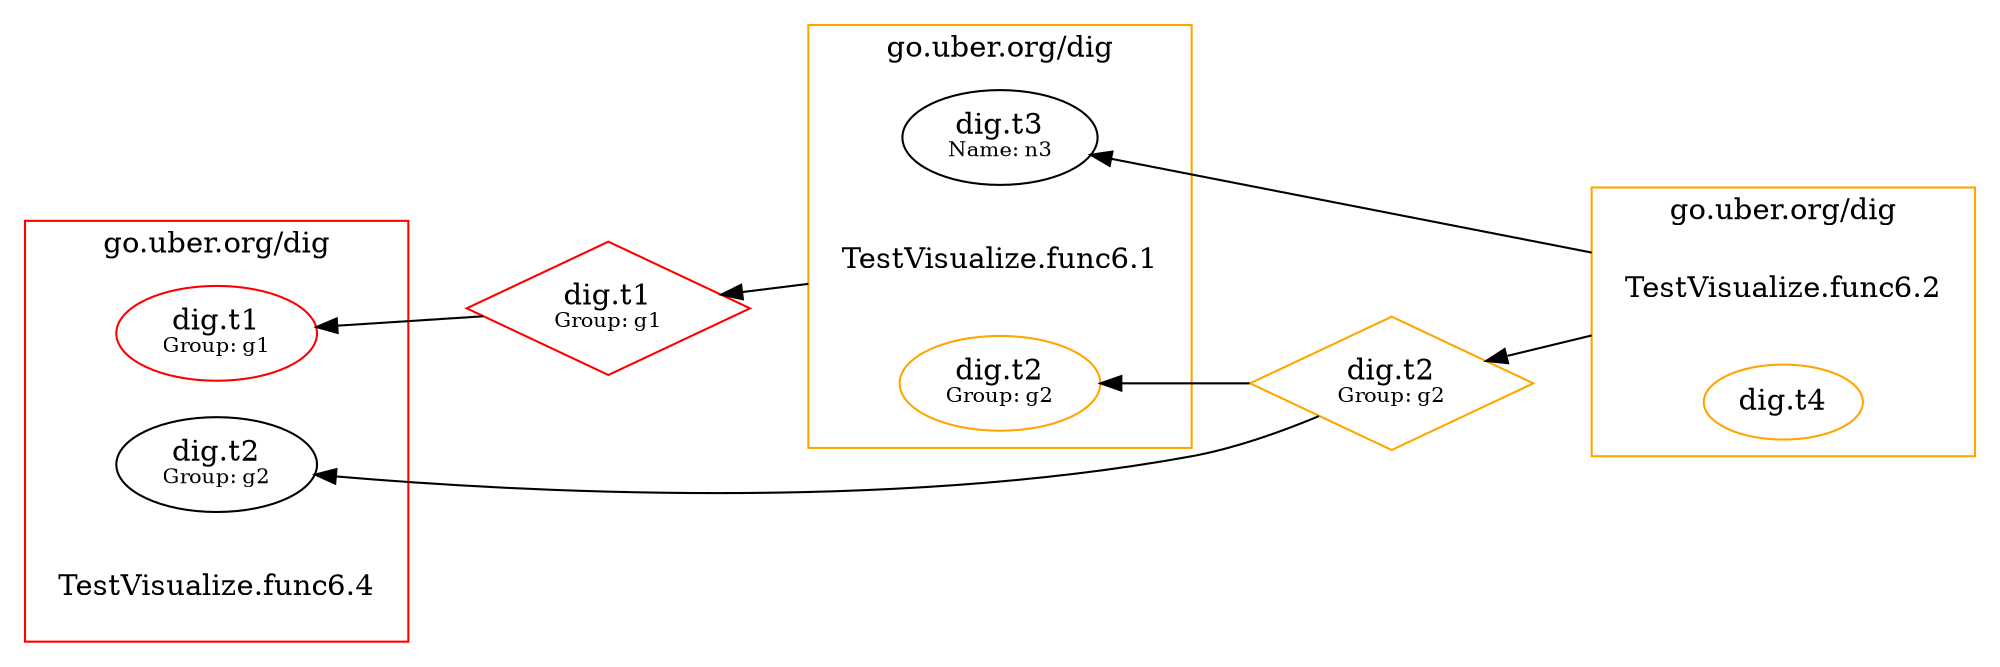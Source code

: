 digraph {
	rankdir=RL;
	graph [compound=true];
	"[type=dig.t1 group=g1]" [shape=diamond label=<dig.t1<BR /><FONT POINT-SIZE="10">Group: g1</FONT>> color=red];
		"[type=dig.t1 group=g1]" -> "dig.t1[group=g1]0";
		
	"[type=dig.t2 group=g2]" [shape=diamond label=<dig.t2<BR /><FONT POINT-SIZE="10">Group: g2</FONT>> color=orange];
		"[type=dig.t2 group=g2]" -> "dig.t2[group=g2]0";
		"[type=dig.t2 group=g2]" -> "dig.t2[group=g2]2";
		
	
		subgraph cluster_0 {
			label = "go.uber.org/dig";
			constructor_0 [shape=plaintext label="TestVisualize.func6.1"];
			color=orange;
			"dig.t3[name=n3]" [label=<dig.t3<BR /><FONT POINT-SIZE="10">Name: n3</FONT>>];
			"dig.t2[group=g2]0" [label=<dig.t2<BR /><FONT POINT-SIZE="10">Group: g2</FONT>>];
			
		}
		
		
			constructor_0 -> "[type=dig.t1 group=g1]" [ltail=cluster_0];
		
		subgraph cluster_1 {
			label = "go.uber.org/dig";
			constructor_1 [shape=plaintext label="TestVisualize.func6.2"];
			color=orange;
			"dig.t4" [label=<dig.t4>];
			
		}
		
			constructor_1 -> "dig.t3[name=n3]" [ltail=cluster_1];
		
		
			constructor_1 -> "[type=dig.t2 group=g2]" [ltail=cluster_1];
		
		subgraph cluster_2 {
			label = "go.uber.org/dig";
			constructor_2 [shape=plaintext label="TestVisualize.func6.4"];
			color=red;
			"dig.t1[group=g1]0" [label=<dig.t1<BR /><FONT POINT-SIZE="10">Group: g1</FONT>>];
			"dig.t2[group=g2]2" [label=<dig.t2<BR /><FONT POINT-SIZE="10">Group: g2</FONT>>];
			
		}
		
		
	"dig.t2[group=g2]0" [color=orange];
	"dig.t4" [color=orange];
	"dig.t1[group=g1]0" [color=red];
	
}